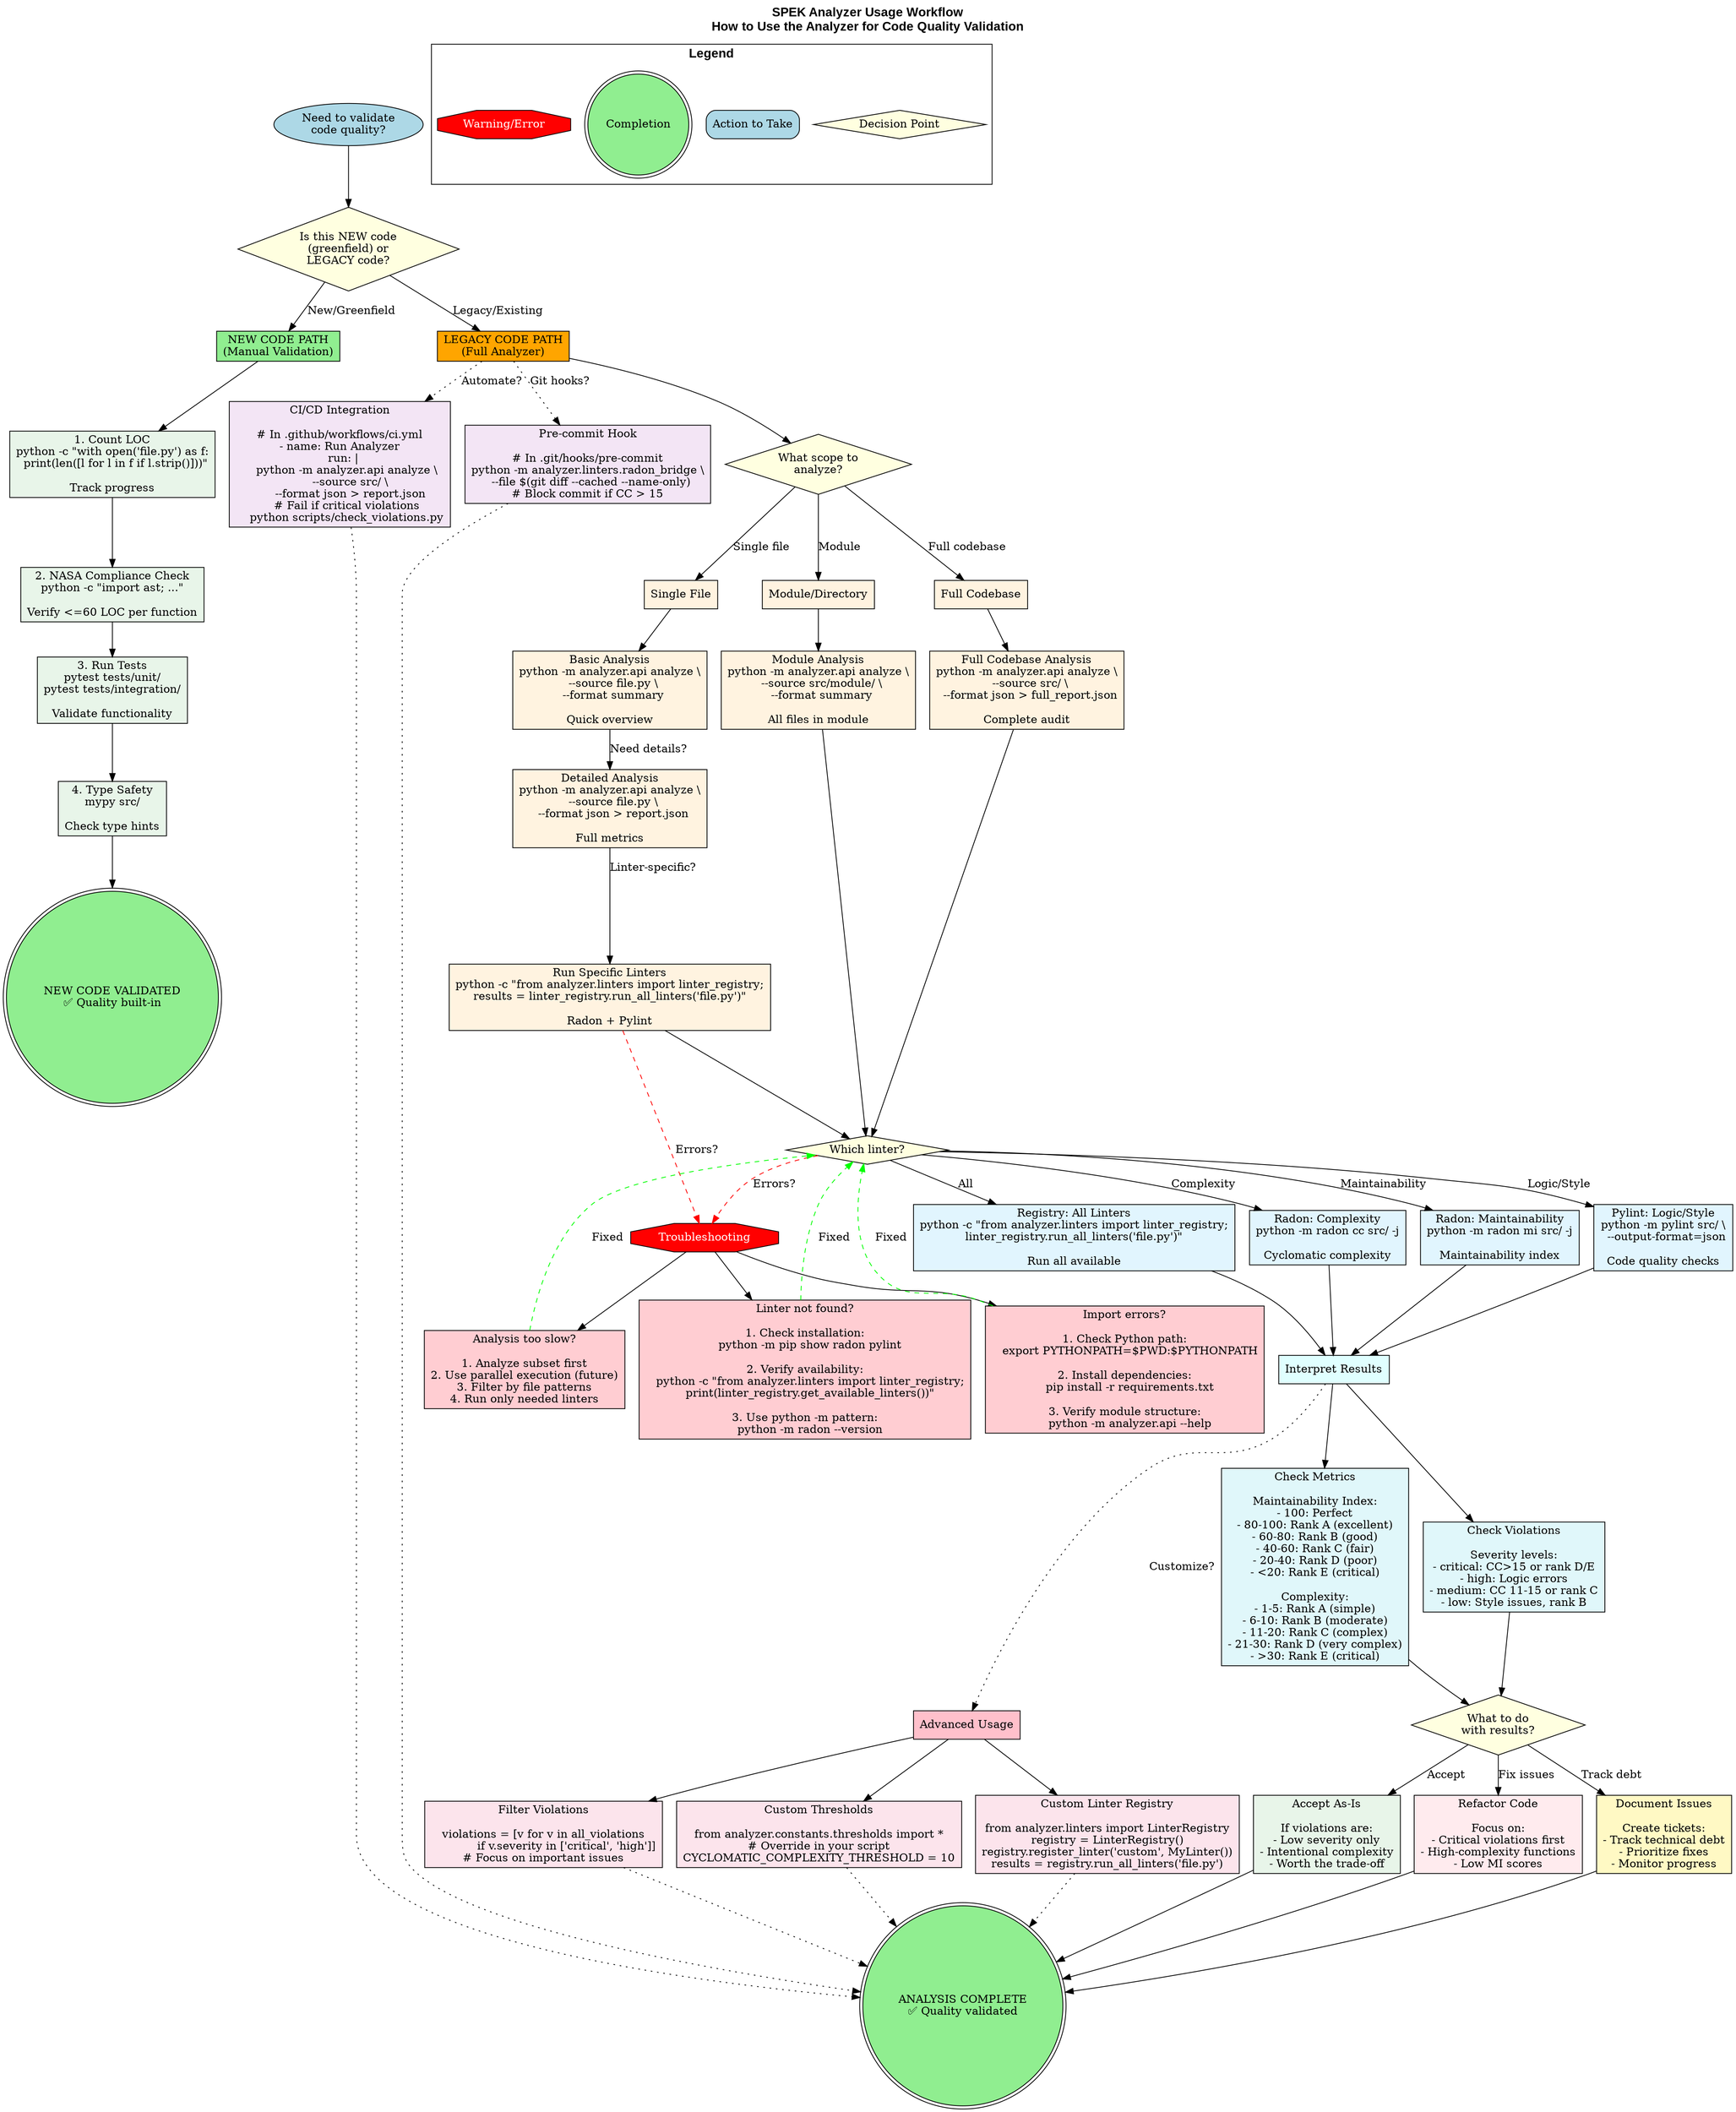 digraph AnalyzerUsageWorkflow {
    rankdir=TB;
    node [shape=box, style=rounded];

    // Title
    label="SPEK Analyzer Usage Workflow\nHow to Use the Analyzer for Code Quality Validation";
    labelloc=t;
    fontsize=16;
    fontname="Arial Bold";

    // Entry point
    start [label="Need to validate\ncode quality?", shape=ellipse, style=filled, fillcolor=lightblue];

    // Decision: New vs Legacy code
    decision_new_legacy [label="Is this NEW code\n(greenfield) or\nLEGACY code?", shape=diamond, style=filled, fillcolor=lightyellow];

    // NEW CODE path
    new_code [label="NEW CODE PATH\n(Manual Validation)", style=filled, fillcolor=lightgreen];

    new_step1 [label="1. Count LOC\npython -c \"with open('file.py') as f:\n  print(len([l for l in f if l.strip()]))\"\n\nTrack progress", style=filled, fillcolor="#E8F5E9"];

    new_step2 [label="2. NASA Compliance Check\npython -c \"import ast; ...\"\n\nVerify <=60 LOC per function", style=filled, fillcolor="#E8F5E9"];

    new_step3 [label="3. Run Tests\npytest tests/unit/\npytest tests/integration/\n\nValidate functionality", style=filled, fillcolor="#E8F5E9"];

    new_step4 [label="4. Type Safety\nmypy src/\n\nCheck type hints", style=filled, fillcolor="#E8F5E9"];

    new_done [label="NEW CODE VALIDATED\n✅ Quality built-in", shape=doublecircle, style=filled, fillcolor=lightgreen];

    // LEGACY CODE path
    legacy_code [label="LEGACY CODE PATH\n(Full Analyzer)", style=filled, fillcolor=orange];

    // Decision: What to analyze
    decision_scope [label="What scope to\nanalyze?", shape=diamond, style=filled, fillcolor=lightyellow];

    scope_single [label="Single File", style=filled, fillcolor="#FFF3E0"];
    scope_module [label="Module/Directory", style=filled, fillcolor="#FFF3E0"];
    scope_full [label="Full Codebase", style=filled, fillcolor="#FFF3E0"];

    // Single file analysis
    single_basic [label="Basic Analysis\npython -m analyzer.api analyze \\\n  --source file.py \\\n  --format summary\n\nQuick overview", style=filled, fillcolor="#FFF3E0"];

    single_detailed [label="Detailed Analysis\npython -m analyzer.api analyze \\\n  --source file.py \\\n  --format json > report.json\n\nFull metrics", style=filled, fillcolor="#FFF3E0"];

    single_linters [label="Run Specific Linters\npython -c \"from analyzer.linters import linter_registry;\nresults = linter_registry.run_all_linters('file.py')\"\n\nRadon + Pylint", style=filled, fillcolor="#FFF3E0"];

    // Module analysis
    module_analysis [label="Module Analysis\npython -m analyzer.api analyze \\\n  --source src/module/ \\\n  --format summary\n\nAll files in module", style=filled, fillcolor="#FFF3E0"];

    // Full codebase analysis
    full_analysis [label="Full Codebase Analysis\npython -m analyzer.api analyze \\\n  --source src/ \\\n  --format json > full_report.json\n\nComplete audit", style=filled, fillcolor="#FFF3E0"];

    // Linter-specific commands
    decision_linter [label="Which linter?", shape=diamond, style=filled, fillcolor=lightyellow];

    radon_cc [label="Radon: Complexity\npython -m radon cc src/ -j\n\nCyclomatic complexity", style=filled, fillcolor="#E1F5FE"];

    radon_mi [label="Radon: Maintainability\npython -m radon mi src/ -j\n\nMaintainability index", style=filled, fillcolor="#E1F5FE"];

    pylint_check [label="Pylint: Logic/Style\npython -m pylint src/ \\\n  --output-format=json\n\nCode quality checks", style=filled, fillcolor="#E1F5FE"];

    registry_all [label="Registry: All Linters\npython -c \"from analyzer.linters import linter_registry;\nlinter_registry.run_all_linters('file.py')\"\n\nRun all available", style=filled, fillcolor="#E1F5FE"];

    // Results interpretation
    interpret_results [label="Interpret Results", shape=box, style=filled, fillcolor=lightcyan];

    check_violations [label="Check Violations\n\nSeverity levels:\n- critical: CC>15 or rank D/E\n- high: Logic errors\n- medium: CC 11-15 or rank C\n- low: Style issues, rank B", style=filled, fillcolor="#E0F7FA"];

    check_metrics [label="Check Metrics\n\nMaintainability Index:\n- 100: Perfect\n- 80-100: Rank A (excellent)\n- 60-80: Rank B (good)\n- 40-60: Rank C (fair)\n- 20-40: Rank D (poor)\n- <20: Rank E (critical)\n\nComplexity:\n- 1-5: Rank A (simple)\n- 6-10: Rank B (moderate)\n- 11-20: Rank C (complex)\n- 21-30: Rank D (very complex)\n- >30: Rank E (critical)", style=filled, fillcolor="#E0F7FA"];

    decision_action [label="What to do\nwith results?", shape=diamond, style=filled, fillcolor=lightyellow];

    action_refactor [label="Refactor Code\n\nFocus on:\n- Critical violations first\n- High-complexity functions\n- Low MI scores", style=filled, fillcolor="#FFEBEE"];

    action_document [label="Document Issues\n\nCreate tickets:\n- Track technical debt\n- Prioritize fixes\n- Monitor progress", style=filled, fillcolor="#FFF9C4"];

    action_accept [label="Accept As-Is\n\nIf violations are:\n- Low severity only\n- Intentional complexity\n- Worth the trade-off", style=filled, fillcolor="#E8F5E9"];

    done [label="ANALYSIS COMPLETE\n✅ Quality validated", shape=doublecircle, style=filled, fillcolor=lightgreen];

    // Common workflows
    workflow_ci [label="CI/CD Integration\n\n# In .github/workflows/ci.yml\n- name: Run Analyzer\n  run: |\n    python -m analyzer.api analyze \\\n      --source src/ \\\n      --format json > report.json\n    # Fail if critical violations\n    python scripts/check_violations.py", style=filled, fillcolor="#F3E5F5"];

    workflow_precommit [label="Pre-commit Hook\n\n# In .git/hooks/pre-commit\npython -m analyzer.linters.radon_bridge \\\n  --file $(git diff --cached --name-only)\n# Block commit if CC > 15", style=filled, fillcolor="#F3E5F5"];

    // Advanced usage
    advanced [label="Advanced Usage", shape=box, style=filled, fillcolor=pink];

    advanced_custom [label="Custom Thresholds\n\nfrom analyzer.constants.thresholds import *\n# Override in your script\nCYCLOMATIC_COMPLEXITY_THRESHOLD = 10", style=filled, fillcolor="#FCE4EC"];

    advanced_registry [label="Custom Linter Registry\n\nfrom analyzer.linters import LinterRegistry\nregistry = LinterRegistry()\nregistry.register_linter('custom', MyLinter())\nresults = registry.run_all_linters('file.py')", style=filled, fillcolor="#FCE4EC"];

    advanced_filters [label="Filter Violations\n\nviolations = [v for v in all_violations\n             if v.severity in ['critical', 'high']]\n# Focus on important issues", style=filled, fillcolor="#FCE4EC"];

    // Troubleshooting
    troubleshoot [label="Troubleshooting", shape=octagon, style=filled, fillcolor=red, fontcolor=white];

    trouble_not_found [label="Linter not found?\n\n1. Check installation:\n   python -m pip show radon pylint\n\n2. Verify availability:\n   python -c \"from analyzer.linters import linter_registry;\n   print(linter_registry.get_available_linters())\"\n\n3. Use python -m pattern:\n   python -m radon --version", style=filled, fillcolor="#FFCDD2"];

    trouble_slow [label="Analysis too slow?\n\n1. Analyze subset first\n2. Use parallel execution (future)\n3. Filter by file patterns\n4. Run only needed linters", style=filled, fillcolor="#FFCDD2"];

    trouble_errors [label="Import errors?\n\n1. Check Python path:\n   export PYTHONPATH=$PWD:$PYTHONPATH\n\n2. Install dependencies:\n   pip install -r requirements.txt\n\n3. Verify module structure:\n   python -m analyzer.api --help", style=filled, fillcolor="#FFCDD2"];

    // Flow connections
    start -> decision_new_legacy;

    // New code path
    decision_new_legacy -> new_code [label="New/Greenfield"];
    new_code -> new_step1;
    new_step1 -> new_step2;
    new_step2 -> new_step3;
    new_step3 -> new_step4;
    new_step4 -> new_done;

    // Legacy code path
    decision_new_legacy -> legacy_code [label="Legacy/Existing"];
    legacy_code -> decision_scope;

    decision_scope -> scope_single [label="Single file"];
    decision_scope -> scope_module [label="Module"];
    decision_scope -> scope_full [label="Full codebase"];

    scope_single -> single_basic;
    single_basic -> single_detailed [label="Need details?"];
    single_detailed -> single_linters [label="Linter-specific?"];

    scope_module -> module_analysis;
    scope_full -> full_analysis;

    single_linters -> decision_linter;
    module_analysis -> decision_linter;
    full_analysis -> decision_linter;

    decision_linter -> radon_cc [label="Complexity"];
    decision_linter -> radon_mi [label="Maintainability"];
    decision_linter -> pylint_check [label="Logic/Style"];
    decision_linter -> registry_all [label="All"];

    radon_cc -> interpret_results;
    radon_mi -> interpret_results;
    pylint_check -> interpret_results;
    registry_all -> interpret_results;

    interpret_results -> check_violations;
    interpret_results -> check_metrics;

    check_violations -> decision_action;
    check_metrics -> decision_action;

    decision_action -> action_refactor [label="Fix issues"];
    decision_action -> action_document [label="Track debt"];
    decision_action -> action_accept [label="Accept"];

    action_refactor -> done;
    action_document -> done;
    action_accept -> done;

    // Common workflows (separate branch)
    legacy_code -> workflow_ci [label="Automate?", style=dotted];
    legacy_code -> workflow_precommit [label="Git hooks?", style=dotted];
    workflow_ci -> done [style=dotted];
    workflow_precommit -> done [style=dotted];

    // Advanced usage (separate branch)
    interpret_results -> advanced [label="Customize?", style=dotted];
    advanced -> advanced_custom;
    advanced -> advanced_registry;
    advanced -> advanced_filters;
    advanced_custom -> done [style=dotted];
    advanced_registry -> done [style=dotted];
    advanced_filters -> done [style=dotted];

    // Troubleshooting (error paths)
    single_linters -> troubleshoot [label="Errors?", style=dashed, color=red];
    decision_linter -> troubleshoot [label="Errors?", style=dashed, color=red];
    troubleshoot -> trouble_not_found;
    troubleshoot -> trouble_slow;
    troubleshoot -> trouble_errors;
    trouble_not_found -> decision_linter [label="Fixed", style=dashed, color=green];
    trouble_slow -> decision_linter [label="Fixed", style=dashed, color=green];
    trouble_errors -> decision_linter [label="Fixed", style=dashed, color=green];

    // Legend
    subgraph cluster_legend {
        label="Legend";
        style=filled;
        fillcolor=white;

        legend_decision [label="Decision Point", shape=diamond, fillcolor=lightyellow, style=filled];
        legend_action [label="Action to Take", shape=box, fillcolor=lightblue, style="filled,rounded"];
        legend_result [label="Completion", shape=doublecircle, fillcolor=lightgreen, style=filled];
        legend_warning [label="Warning/Error", shape=octagon, fillcolor=red, fontcolor=white, style=filled];
    }
}
